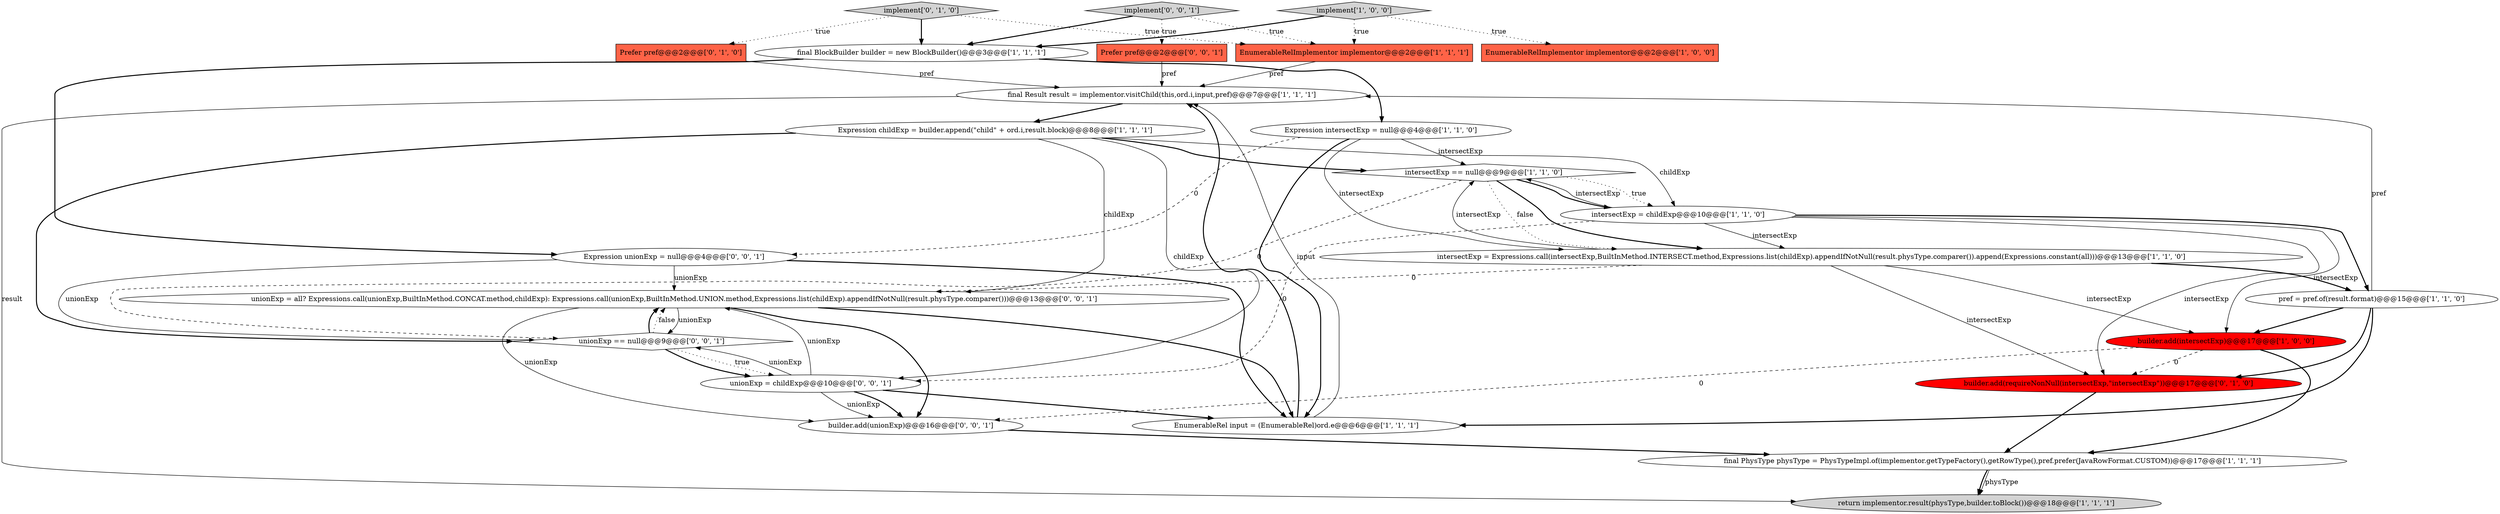 digraph {
2 [style = filled, label = "final PhysType physType = PhysTypeImpl.of(implementor.getTypeFactory(),getRowType(),pref.prefer(JavaRowFormat.CUSTOM))@@@17@@@['1', '1', '1']", fillcolor = white, shape = ellipse image = "AAA0AAABBB1BBB"];
18 [style = filled, label = "builder.add(unionExp)@@@16@@@['0', '0', '1']", fillcolor = white, shape = ellipse image = "AAA0AAABBB3BBB"];
21 [style = filled, label = "implement['0', '0', '1']", fillcolor = lightgray, shape = diamond image = "AAA0AAABBB3BBB"];
12 [style = filled, label = "intersectExp = Expressions.call(intersectExp,BuiltInMethod.INTERSECT.method,Expressions.list(childExp).appendIfNotNull(result.physType.comparer()).append(Expressions.constant(all)))@@@13@@@['1', '1', '0']", fillcolor = white, shape = ellipse image = "AAA0AAABBB1BBB"];
24 [style = filled, label = "unionExp = all? Expressions.call(unionExp,BuiltInMethod.CONCAT.method,childExp): Expressions.call(unionExp,BuiltInMethod.UNION.method,Expressions.list(childExp).appendIfNotNull(result.physType.comparer()))@@@13@@@['0', '0', '1']", fillcolor = white, shape = ellipse image = "AAA0AAABBB3BBB"];
4 [style = filled, label = "implement['1', '0', '0']", fillcolor = lightgray, shape = diamond image = "AAA0AAABBB1BBB"];
1 [style = filled, label = "Expression childExp = builder.append(\"child\" + ord.i,result.block)@@@8@@@['1', '1', '1']", fillcolor = white, shape = ellipse image = "AAA0AAABBB1BBB"];
3 [style = filled, label = "Expression intersectExp = null@@@4@@@['1', '1', '0']", fillcolor = white, shape = ellipse image = "AAA0AAABBB1BBB"];
13 [style = filled, label = "builder.add(intersectExp)@@@17@@@['1', '0', '0']", fillcolor = red, shape = ellipse image = "AAA1AAABBB1BBB"];
15 [style = filled, label = "Prefer pref@@@2@@@['0', '1', '0']", fillcolor = tomato, shape = box image = "AAA0AAABBB2BBB"];
5 [style = filled, label = "pref = pref.of(result.format)@@@15@@@['1', '1', '0']", fillcolor = white, shape = ellipse image = "AAA0AAABBB1BBB"];
20 [style = filled, label = "unionExp == null@@@9@@@['0', '0', '1']", fillcolor = white, shape = diamond image = "AAA0AAABBB3BBB"];
19 [style = filled, label = "Expression unionExp = null@@@4@@@['0', '0', '1']", fillcolor = white, shape = ellipse image = "AAA0AAABBB3BBB"];
14 [style = filled, label = "intersectExp == null@@@9@@@['1', '1', '0']", fillcolor = white, shape = diamond image = "AAA0AAABBB1BBB"];
7 [style = filled, label = "EnumerableRelImplementor implementor@@@2@@@['1', '0', '0']", fillcolor = tomato, shape = box image = "AAA0AAABBB1BBB"];
11 [style = filled, label = "intersectExp = childExp@@@10@@@['1', '1', '0']", fillcolor = white, shape = ellipse image = "AAA0AAABBB1BBB"];
17 [style = filled, label = "implement['0', '1', '0']", fillcolor = lightgray, shape = diamond image = "AAA0AAABBB2BBB"];
10 [style = filled, label = "EnumerableRelImplementor implementor@@@2@@@['1', '1', '1']", fillcolor = tomato, shape = box image = "AAA0AAABBB1BBB"];
0 [style = filled, label = "final Result result = implementor.visitChild(this,ord.i,input,pref)@@@7@@@['1', '1', '1']", fillcolor = white, shape = ellipse image = "AAA0AAABBB1BBB"];
6 [style = filled, label = "return implementor.result(physType,builder.toBlock())@@@18@@@['1', '1', '1']", fillcolor = lightgray, shape = ellipse image = "AAA0AAABBB1BBB"];
9 [style = filled, label = "EnumerableRel input = (EnumerableRel)ord.e@@@6@@@['1', '1', '1']", fillcolor = white, shape = ellipse image = "AAA0AAABBB1BBB"];
23 [style = filled, label = "unionExp = childExp@@@10@@@['0', '0', '1']", fillcolor = white, shape = ellipse image = "AAA0AAABBB3BBB"];
16 [style = filled, label = "builder.add(requireNonNull(intersectExp,\"intersectExp\"))@@@17@@@['0', '1', '0']", fillcolor = red, shape = ellipse image = "AAA1AAABBB2BBB"];
8 [style = filled, label = "final BlockBuilder builder = new BlockBuilder()@@@3@@@['1', '1', '1']", fillcolor = white, shape = ellipse image = "AAA0AAABBB1BBB"];
22 [style = filled, label = "Prefer pref@@@2@@@['0', '0', '1']", fillcolor = tomato, shape = box image = "AAA0AAABBB3BBB"];
17->8 [style = bold, label=""];
19->20 [style = solid, label="unionExp"];
9->0 [style = bold, label=""];
12->5 [style = bold, label=""];
5->9 [style = bold, label=""];
11->16 [style = solid, label="intersectExp"];
12->13 [style = solid, label="intersectExp"];
22->0 [style = solid, label="pref"];
2->6 [style = bold, label=""];
8->19 [style = bold, label=""];
4->10 [style = dotted, label="true"];
8->3 [style = bold, label=""];
1->23 [style = solid, label="childExp"];
19->24 [style = solid, label="unionExp"];
21->8 [style = bold, label=""];
1->20 [style = bold, label=""];
5->0 [style = solid, label="pref"];
4->7 [style = dotted, label="true"];
21->22 [style = dotted, label="true"];
14->20 [style = dashed, label="0"];
11->23 [style = dashed, label="0"];
21->10 [style = dotted, label="true"];
16->2 [style = bold, label=""];
18->2 [style = bold, label=""];
24->18 [style = bold, label=""];
11->14 [style = solid, label="intersectExp"];
3->19 [style = dashed, label="0"];
3->12 [style = solid, label="intersectExp"];
5->16 [style = bold, label=""];
3->9 [style = bold, label=""];
14->12 [style = dotted, label="false"];
1->24 [style = solid, label="childExp"];
17->10 [style = dotted, label="true"];
11->5 [style = bold, label=""];
3->14 [style = solid, label="intersectExp"];
17->15 [style = dotted, label="true"];
23->18 [style = solid, label="unionExp"];
0->6 [style = solid, label="result"];
12->14 [style = solid, label="intersectExp"];
1->11 [style = solid, label="childExp"];
20->23 [style = bold, label=""];
15->0 [style = solid, label="pref"];
19->9 [style = bold, label=""];
24->18 [style = solid, label="unionExp"];
0->1 [style = bold, label=""];
5->13 [style = bold, label=""];
14->12 [style = bold, label=""];
12->24 [style = dashed, label="0"];
20->23 [style = dotted, label="true"];
13->16 [style = dashed, label="0"];
9->0 [style = solid, label="input"];
11->12 [style = solid, label="intersectExp"];
23->24 [style = solid, label="unionExp"];
4->8 [style = bold, label=""];
14->11 [style = dotted, label="true"];
1->14 [style = bold, label=""];
11->13 [style = solid, label="intersectExp"];
13->18 [style = dashed, label="0"];
23->20 [style = solid, label="unionExp"];
20->24 [style = bold, label=""];
2->6 [style = solid, label="physType"];
23->9 [style = bold, label=""];
24->20 [style = solid, label="unionExp"];
14->11 [style = bold, label=""];
20->24 [style = dotted, label="false"];
23->18 [style = bold, label=""];
24->9 [style = bold, label=""];
13->2 [style = bold, label=""];
10->0 [style = solid, label="pref"];
12->16 [style = solid, label="intersectExp"];
}
